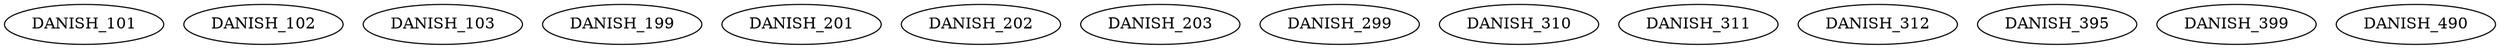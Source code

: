 digraph G {
    DANISH_101;
    DANISH_102;
    DANISH_103;
    DANISH_199;
    DANISH_201;
    DANISH_202;
    DANISH_203;
    DANISH_299;
    DANISH_310;
    DANISH_311;
    DANISH_312;
    DANISH_395;
    DANISH_399;
    DANISH_490;
}
